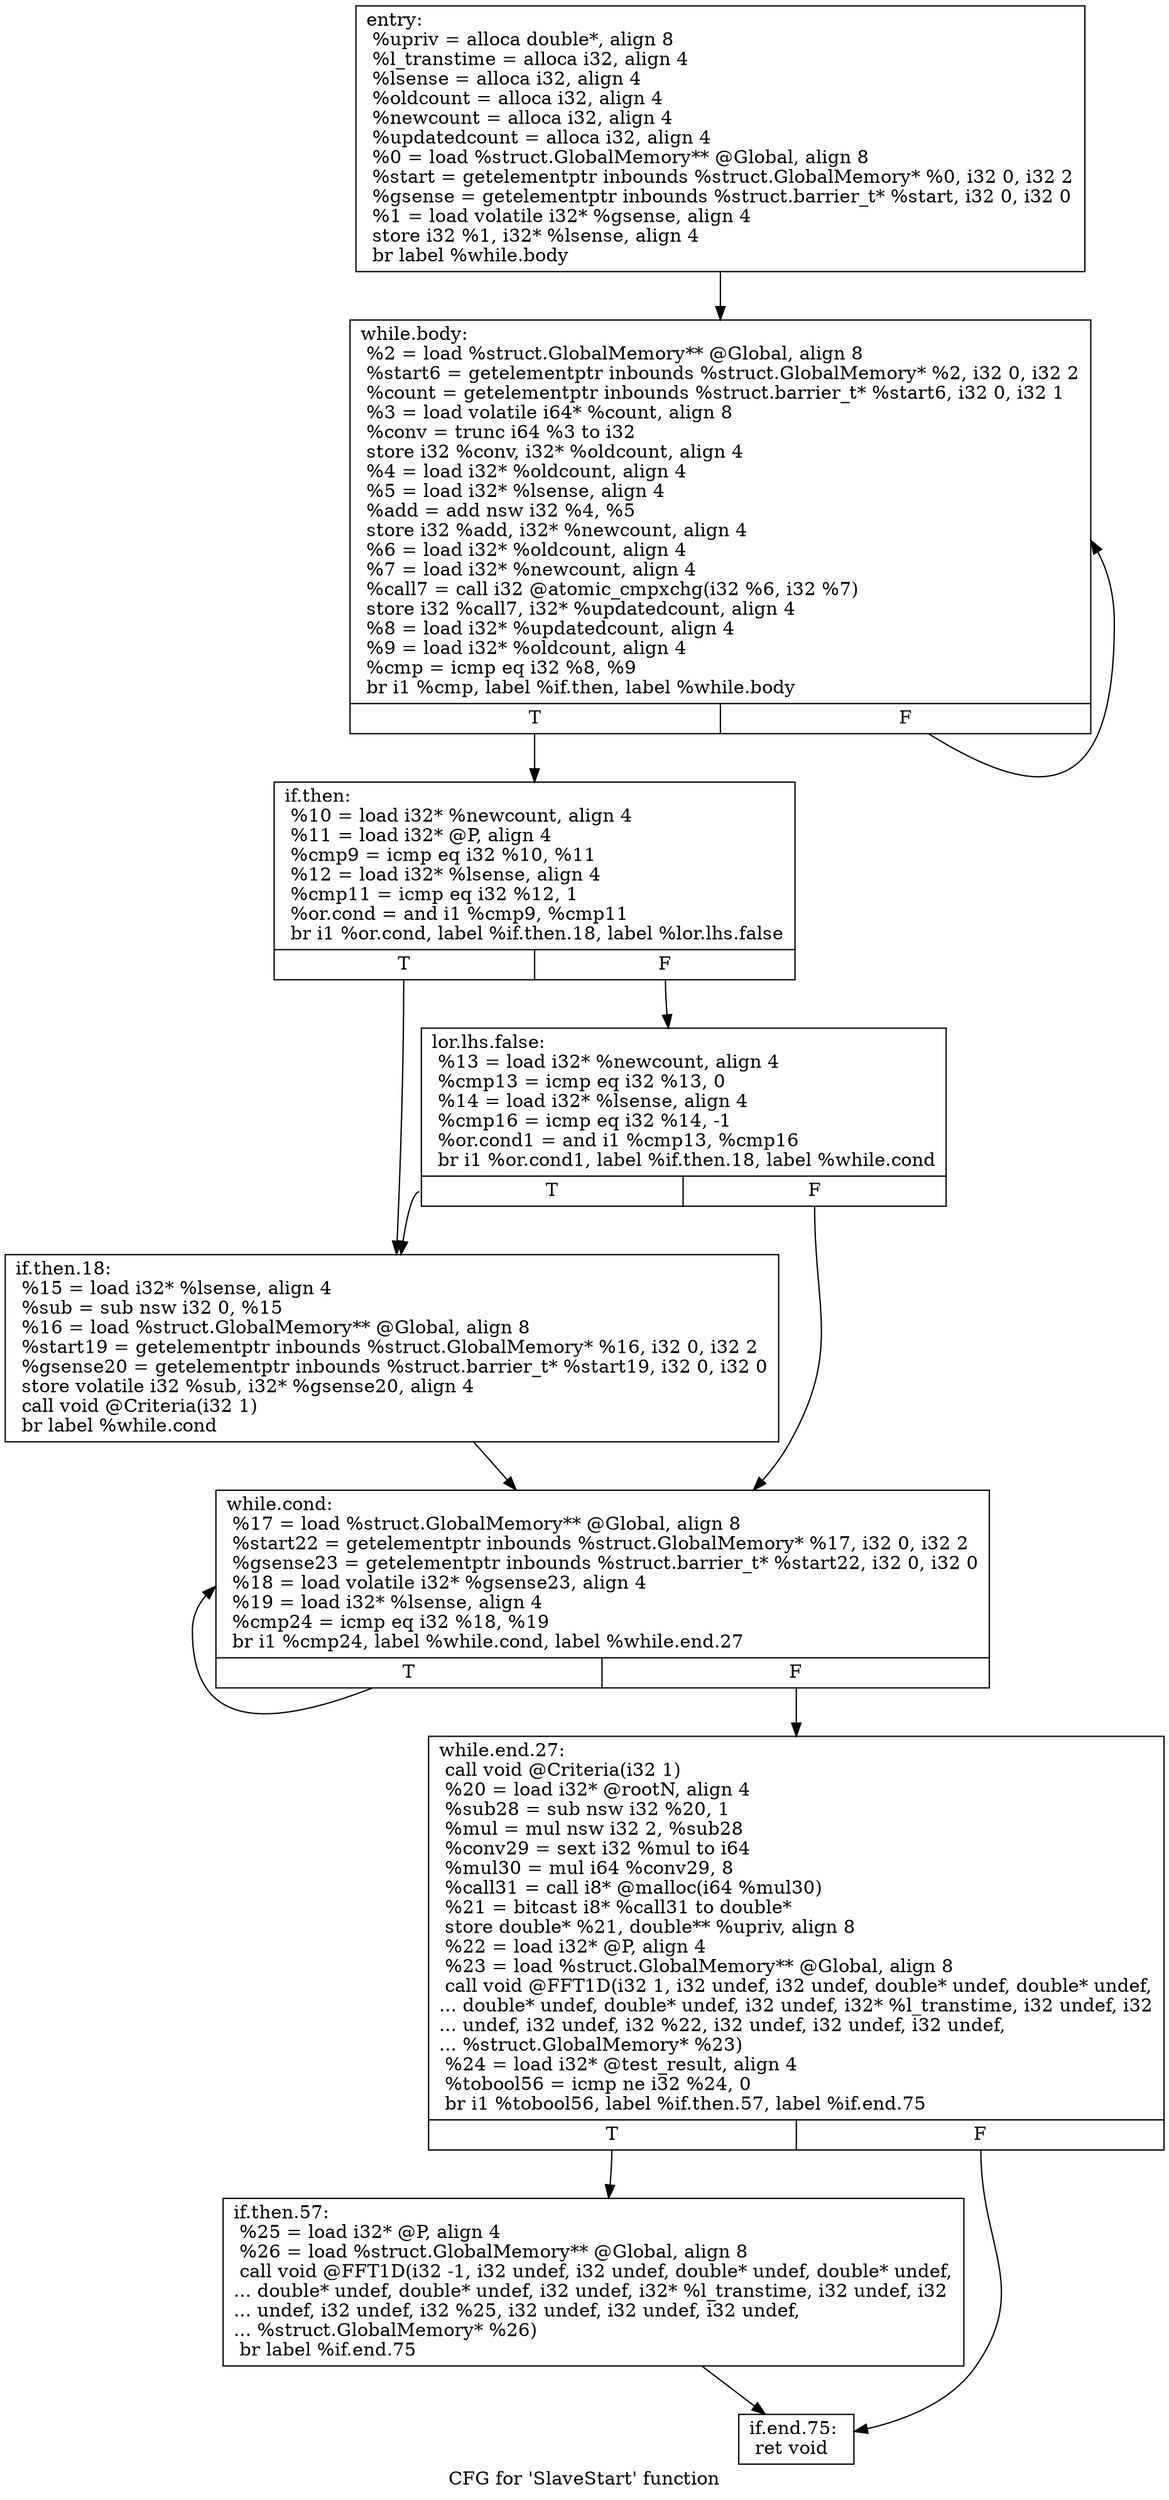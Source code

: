digraph "CFG for 'SlaveStart' function" {
	label="CFG for 'SlaveStart' function";

	Node0x4a4e740 [shape=record,label="{entry:\l  %upriv = alloca double*, align 8\l  %l_transtime = alloca i32, align 4\l  %lsense = alloca i32, align 4\l  %oldcount = alloca i32, align 4\l  %newcount = alloca i32, align 4\l  %updatedcount = alloca i32, align 4\l  %0 = load %struct.GlobalMemory** @Global, align 8\l  %start = getelementptr inbounds %struct.GlobalMemory* %0, i32 0, i32 2\l  %gsense = getelementptr inbounds %struct.barrier_t* %start, i32 0, i32 0\l  %1 = load volatile i32* %gsense, align 4\l  store i32 %1, i32* %lsense, align 4\l  br label %while.body\l}"];
	Node0x4a4e740 -> Node0x4a4e790;
	Node0x4a4e790 [shape=record,label="{while.body:                                       \l  %2 = load %struct.GlobalMemory** @Global, align 8\l  %start6 = getelementptr inbounds %struct.GlobalMemory* %2, i32 0, i32 2\l  %count = getelementptr inbounds %struct.barrier_t* %start6, i32 0, i32 1\l  %3 = load volatile i64* %count, align 8\l  %conv = trunc i64 %3 to i32\l  store i32 %conv, i32* %oldcount, align 4\l  %4 = load i32* %oldcount, align 4\l  %5 = load i32* %lsense, align 4\l  %add = add nsw i32 %4, %5\l  store i32 %add, i32* %newcount, align 4\l  %6 = load i32* %oldcount, align 4\l  %7 = load i32* %newcount, align 4\l  %call7 = call i32 @atomic_cmpxchg(i32 %6, i32 %7)\l  store i32 %call7, i32* %updatedcount, align 4\l  %8 = load i32* %updatedcount, align 4\l  %9 = load i32* %oldcount, align 4\l  %cmp = icmp eq i32 %8, %9\l  br i1 %cmp, label %if.then, label %while.body\l|{<s0>T|<s1>F}}"];
	Node0x4a4e790:s0 -> Node0x4a4e7e0;
	Node0x4a4e790:s1 -> Node0x4a4e790;
	Node0x4a4e7e0 [shape=record,label="{if.then:                                          \l  %10 = load i32* %newcount, align 4\l  %11 = load i32* @P, align 4\l  %cmp9 = icmp eq i32 %10, %11\l  %12 = load i32* %lsense, align 4\l  %cmp11 = icmp eq i32 %12, 1\l  %or.cond = and i1 %cmp9, %cmp11\l  br i1 %or.cond, label %if.then.18, label %lor.lhs.false\l|{<s0>T|<s1>F}}"];
	Node0x4a4e7e0:s0 -> Node0x4a4e880;
	Node0x4a4e7e0:s1 -> Node0x4a4e830;
	Node0x4a4e830 [shape=record,label="{lor.lhs.false:                                    \l  %13 = load i32* %newcount, align 4\l  %cmp13 = icmp eq i32 %13, 0\l  %14 = load i32* %lsense, align 4\l  %cmp16 = icmp eq i32 %14, -1\l  %or.cond1 = and i1 %cmp13, %cmp16\l  br i1 %or.cond1, label %if.then.18, label %while.cond\l|{<s0>T|<s1>F}}"];
	Node0x4a4e830:s0 -> Node0x4a4e880;
	Node0x4a4e830:s1 -> Node0x4a4e8d0;
	Node0x4a4e880 [shape=record,label="{if.then.18:                                       \l  %15 = load i32* %lsense, align 4\l  %sub = sub nsw i32 0, %15\l  %16 = load %struct.GlobalMemory** @Global, align 8\l  %start19 = getelementptr inbounds %struct.GlobalMemory* %16, i32 0, i32 2\l  %gsense20 = getelementptr inbounds %struct.barrier_t* %start19, i32 0, i32 0\l  store volatile i32 %sub, i32* %gsense20, align 4\l  call void @Criteria(i32 1)\l  br label %while.cond\l}"];
	Node0x4a4e880 -> Node0x4a4e8d0;
	Node0x4a4e8d0 [shape=record,label="{while.cond:                                       \l  %17 = load %struct.GlobalMemory** @Global, align 8\l  %start22 = getelementptr inbounds %struct.GlobalMemory* %17, i32 0, i32 2\l  %gsense23 = getelementptr inbounds %struct.barrier_t* %start22, i32 0, i32 0\l  %18 = load volatile i32* %gsense23, align 4\l  %19 = load i32* %lsense, align 4\l  %cmp24 = icmp eq i32 %18, %19\l  br i1 %cmp24, label %while.cond, label %while.end.27\l|{<s0>T|<s1>F}}"];
	Node0x4a4e8d0:s0 -> Node0x4a4e8d0;
	Node0x4a4e8d0:s1 -> Node0x4a4e920;
	Node0x4a4e920 [shape=record,label="{while.end.27:                                     \l  call void @Criteria(i32 1)\l  %20 = load i32* @rootN, align 4\l  %sub28 = sub nsw i32 %20, 1\l  %mul = mul nsw i32 2, %sub28\l  %conv29 = sext i32 %mul to i64\l  %mul30 = mul i64 %conv29, 8\l  %call31 = call i8* @malloc(i64 %mul30)\l  %21 = bitcast i8* %call31 to double*\l  store double* %21, double** %upriv, align 8\l  %22 = load i32* @P, align 4\l  %23 = load %struct.GlobalMemory** @Global, align 8\l  call void @FFT1D(i32 1, i32 undef, i32 undef, double* undef, double* undef,\l... double* undef, double* undef, i32 undef, i32* %l_transtime, i32 undef, i32\l... undef, i32 undef, i32 %22, i32 undef, i32 undef, i32 undef,\l... %struct.GlobalMemory* %23)\l  %24 = load i32* @test_result, align 4\l  %tobool56 = icmp ne i32 %24, 0\l  br i1 %tobool56, label %if.then.57, label %if.end.75\l|{<s0>T|<s1>F}}"];
	Node0x4a4e920:s0 -> Node0x4a4e970;
	Node0x4a4e920:s1 -> Node0x4a4e9c0;
	Node0x4a4e970 [shape=record,label="{if.then.57:                                       \l  %25 = load i32* @P, align 4\l  %26 = load %struct.GlobalMemory** @Global, align 8\l  call void @FFT1D(i32 -1, i32 undef, i32 undef, double* undef, double* undef,\l... double* undef, double* undef, i32 undef, i32* %l_transtime, i32 undef, i32\l... undef, i32 undef, i32 %25, i32 undef, i32 undef, i32 undef,\l... %struct.GlobalMemory* %26)\l  br label %if.end.75\l}"];
	Node0x4a4e970 -> Node0x4a4e9c0;
	Node0x4a4e9c0 [shape=record,label="{if.end.75:                                        \l  ret void\l}"];
}
